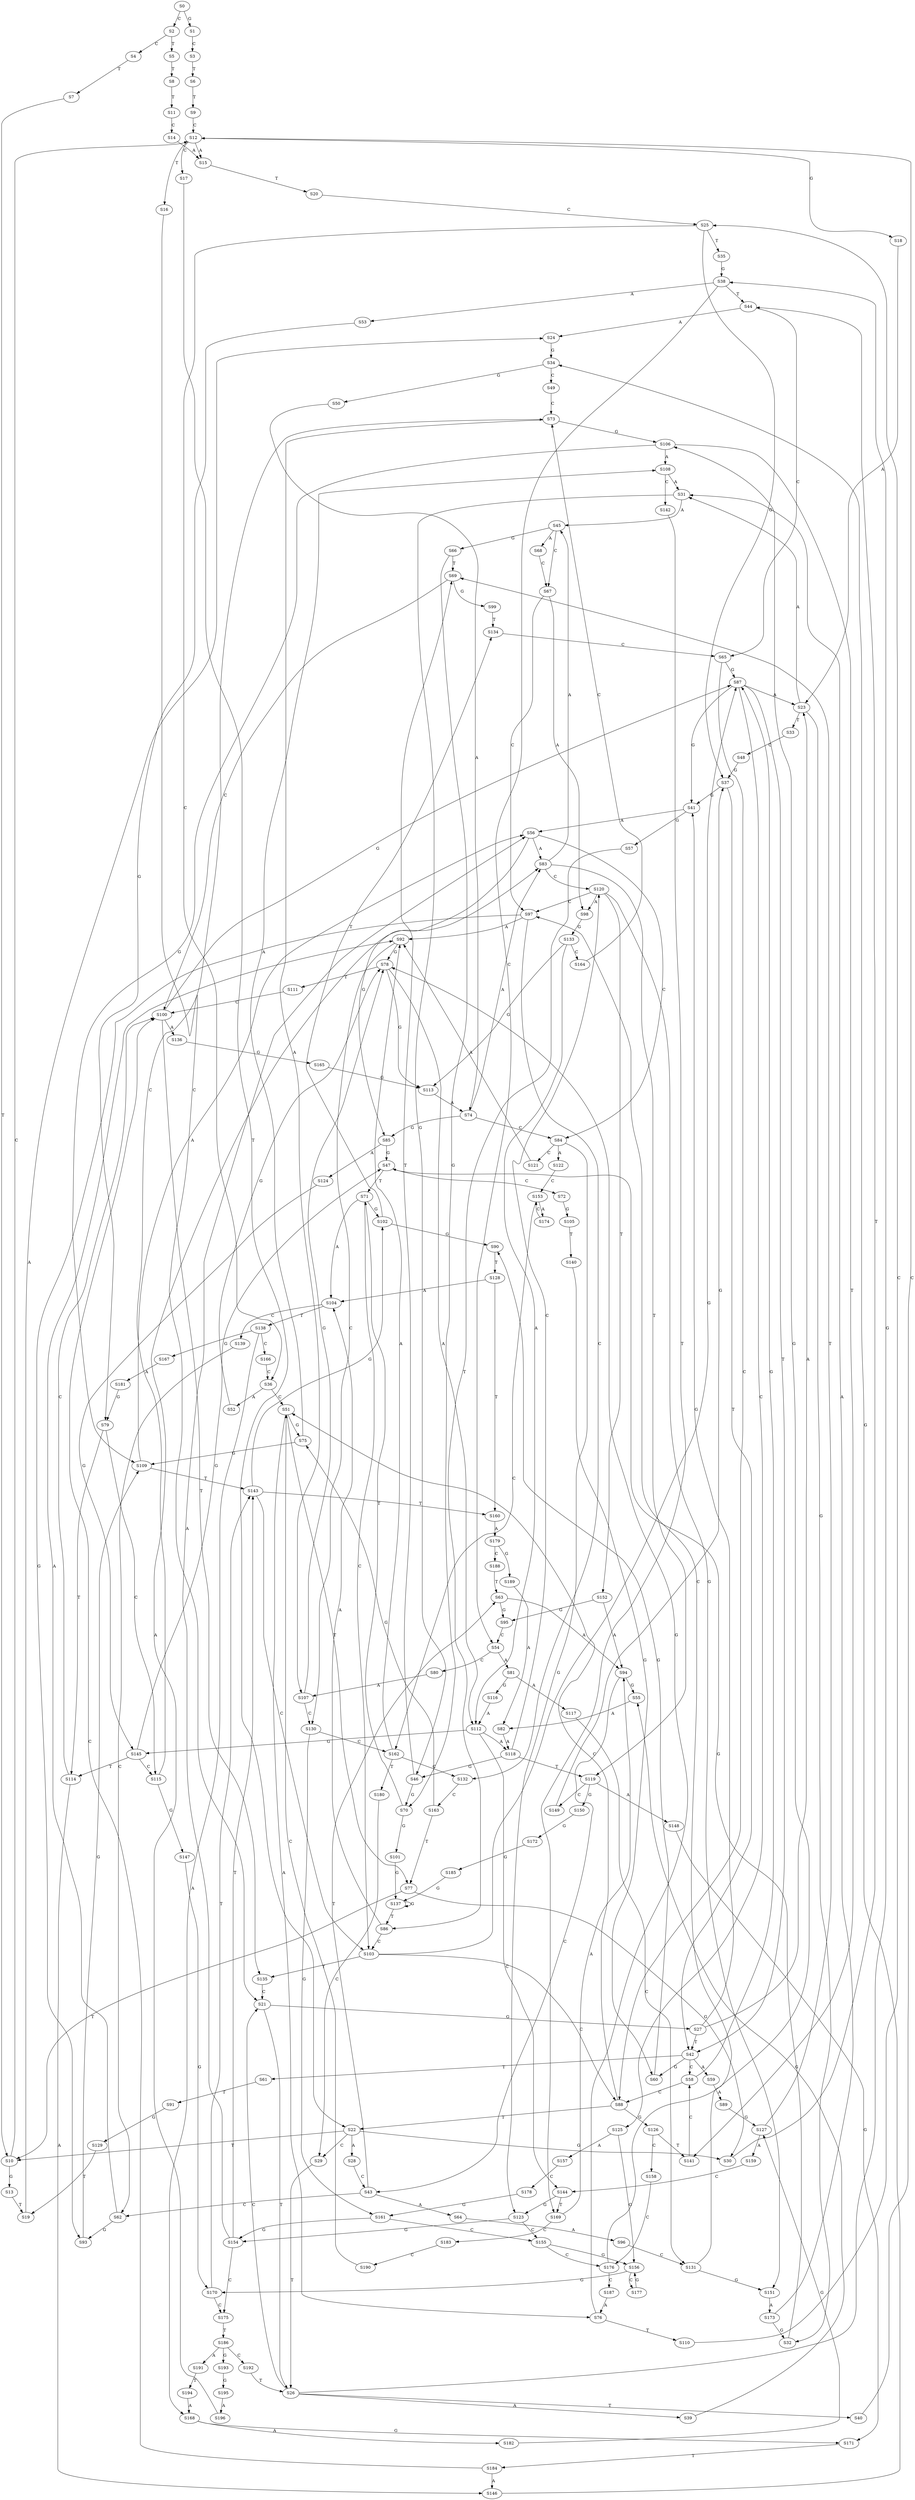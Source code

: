 strict digraph  {
	S0 -> S1 [ label = G ];
	S0 -> S2 [ label = C ];
	S1 -> S3 [ label = C ];
	S2 -> S4 [ label = C ];
	S2 -> S5 [ label = T ];
	S3 -> S6 [ label = T ];
	S4 -> S7 [ label = T ];
	S5 -> S8 [ label = T ];
	S6 -> S9 [ label = T ];
	S7 -> S10 [ label = T ];
	S8 -> S11 [ label = T ];
	S9 -> S12 [ label = C ];
	S10 -> S12 [ label = C ];
	S10 -> S13 [ label = G ];
	S11 -> S14 [ label = C ];
	S12 -> S15 [ label = A ];
	S12 -> S16 [ label = T ];
	S12 -> S17 [ label = C ];
	S12 -> S18 [ label = G ];
	S13 -> S19 [ label = T ];
	S14 -> S15 [ label = A ];
	S15 -> S20 [ label = T ];
	S16 -> S21 [ label = C ];
	S17 -> S22 [ label = T ];
	S18 -> S23 [ label = A ];
	S19 -> S24 [ label = A ];
	S20 -> S25 [ label = C ];
	S21 -> S26 [ label = T ];
	S21 -> S27 [ label = G ];
	S22 -> S28 [ label = A ];
	S22 -> S29 [ label = C ];
	S22 -> S10 [ label = T ];
	S22 -> S30 [ label = G ];
	S23 -> S31 [ label = A ];
	S23 -> S32 [ label = G ];
	S23 -> S33 [ label = T ];
	S24 -> S34 [ label = G ];
	S25 -> S35 [ label = T ];
	S25 -> S36 [ label = C ];
	S25 -> S37 [ label = G ];
	S26 -> S38 [ label = G ];
	S26 -> S21 [ label = C ];
	S26 -> S39 [ label = A ];
	S26 -> S40 [ label = T ];
	S27 -> S23 [ label = A ];
	S27 -> S41 [ label = G ];
	S27 -> S42 [ label = T ];
	S28 -> S43 [ label = C ];
	S29 -> S26 [ label = T ];
	S30 -> S44 [ label = T ];
	S31 -> S45 [ label = A ];
	S31 -> S46 [ label = G ];
	S32 -> S47 [ label = G ];
	S33 -> S48 [ label = C ];
	S34 -> S49 [ label = C ];
	S34 -> S50 [ label = G ];
	S35 -> S38 [ label = G ];
	S36 -> S51 [ label = C ];
	S36 -> S52 [ label = A ];
	S37 -> S41 [ label = G ];
	S37 -> S42 [ label = T ];
	S38 -> S53 [ label = A ];
	S38 -> S54 [ label = C ];
	S38 -> S44 [ label = T ];
	S39 -> S55 [ label = G ];
	S40 -> S12 [ label = C ];
	S41 -> S56 [ label = A ];
	S41 -> S57 [ label = G ];
	S42 -> S58 [ label = C ];
	S42 -> S59 [ label = A ];
	S42 -> S60 [ label = G ];
	S42 -> S61 [ label = T ];
	S43 -> S62 [ label = C ];
	S43 -> S63 [ label = T ];
	S43 -> S64 [ label = A ];
	S44 -> S24 [ label = A ];
	S44 -> S65 [ label = C ];
	S45 -> S66 [ label = G ];
	S45 -> S67 [ label = C ];
	S45 -> S68 [ label = A ];
	S46 -> S69 [ label = T ];
	S46 -> S70 [ label = G ];
	S47 -> S71 [ label = T ];
	S47 -> S72 [ label = C ];
	S48 -> S37 [ label = G ];
	S49 -> S73 [ label = C ];
	S50 -> S74 [ label = A ];
	S51 -> S75 [ label = G ];
	S51 -> S76 [ label = A ];
	S51 -> S77 [ label = T ];
	S52 -> S78 [ label = G ];
	S53 -> S79 [ label = G ];
	S54 -> S80 [ label = C ];
	S54 -> S81 [ label = A ];
	S55 -> S82 [ label = A ];
	S56 -> S83 [ label = A ];
	S56 -> S84 [ label = C ];
	S56 -> S85 [ label = G ];
	S57 -> S86 [ label = T ];
	S58 -> S87 [ label = G ];
	S58 -> S88 [ label = C ];
	S59 -> S89 [ label = A ];
	S60 -> S90 [ label = G ];
	S61 -> S91 [ label = T ];
	S62 -> S92 [ label = A ];
	S62 -> S93 [ label = G ];
	S63 -> S94 [ label = A ];
	S63 -> S95 [ label = G ];
	S64 -> S96 [ label = A ];
	S65 -> S87 [ label = G ];
	S65 -> S88 [ label = C ];
	S66 -> S69 [ label = T ];
	S66 -> S70 [ label = G ];
	S67 -> S97 [ label = C ];
	S67 -> S98 [ label = A ];
	S68 -> S67 [ label = C ];
	S69 -> S99 [ label = G ];
	S69 -> S100 [ label = C ];
	S70 -> S101 [ label = G ];
	S70 -> S71 [ label = T ];
	S71 -> S102 [ label = G ];
	S71 -> S103 [ label = C ];
	S71 -> S104 [ label = A ];
	S72 -> S105 [ label = G ];
	S73 -> S106 [ label = G ];
	S73 -> S107 [ label = A ];
	S74 -> S83 [ label = A ];
	S74 -> S84 [ label = C ];
	S74 -> S85 [ label = G ];
	S75 -> S108 [ label = A ];
	S75 -> S109 [ label = G ];
	S76 -> S110 [ label = T ];
	S76 -> S78 [ label = G ];
	S77 -> S30 [ label = G ];
	S77 -> S10 [ label = T ];
	S78 -> S111 [ label = T ];
	S78 -> S112 [ label = A ];
	S78 -> S113 [ label = G ];
	S79 -> S114 [ label = T ];
	S79 -> S115 [ label = C ];
	S80 -> S107 [ label = A ];
	S81 -> S116 [ label = G ];
	S81 -> S117 [ label = A ];
	S82 -> S118 [ label = A ];
	S83 -> S119 [ label = T ];
	S83 -> S120 [ label = C ];
	S83 -> S45 [ label = A ];
	S84 -> S121 [ label = C ];
	S84 -> S122 [ label = A ];
	S84 -> S123 [ label = G ];
	S85 -> S124 [ label = A ];
	S85 -> S47 [ label = G ];
	S86 -> S104 [ label = A ];
	S86 -> S103 [ label = C ];
	S87 -> S41 [ label = G ];
	S87 -> S42 [ label = T ];
	S87 -> S125 [ label = C ];
	S87 -> S23 [ label = A ];
	S88 -> S22 [ label = T ];
	S88 -> S51 [ label = C ];
	S88 -> S126 [ label = G ];
	S89 -> S127 [ label = G ];
	S90 -> S128 [ label = T ];
	S91 -> S129 [ label = G ];
	S92 -> S78 [ label = G ];
	S92 -> S130 [ label = C ];
	S93 -> S109 [ label = G ];
	S94 -> S55 [ label = G ];
	S94 -> S43 [ label = C ];
	S95 -> S54 [ label = C ];
	S96 -> S131 [ label = C ];
	S97 -> S132 [ label = C ];
	S97 -> S92 [ label = A ];
	S97 -> S93 [ label = G ];
	S98 -> S133 [ label = G ];
	S99 -> S134 [ label = T ];
	S100 -> S135 [ label = T ];
	S100 -> S87 [ label = G ];
	S100 -> S136 [ label = A ];
	S101 -> S137 [ label = G ];
	S102 -> S134 [ label = T ];
	S102 -> S90 [ label = G ];
	S103 -> S88 [ label = C ];
	S103 -> S87 [ label = G ];
	S103 -> S135 [ label = T ];
	S104 -> S138 [ label = T ];
	S104 -> S139 [ label = C ];
	S105 -> S140 [ label = T ];
	S106 -> S108 [ label = A ];
	S106 -> S141 [ label = T ];
	S106 -> S109 [ label = G ];
	S107 -> S78 [ label = G ];
	S107 -> S130 [ label = C ];
	S108 -> S31 [ label = A ];
	S108 -> S142 [ label = C ];
	S109 -> S56 [ label = A ];
	S109 -> S143 [ label = T ];
	S110 -> S25 [ label = C ];
	S111 -> S100 [ label = C ];
	S112 -> S144 [ label = C ];
	S112 -> S118 [ label = A ];
	S112 -> S145 [ label = G ];
	S113 -> S74 [ label = A ];
	S114 -> S146 [ label = A ];
	S114 -> S100 [ label = C ];
	S115 -> S73 [ label = C ];
	S115 -> S147 [ label = G ];
	S116 -> S112 [ label = A ];
	S117 -> S131 [ label = C ];
	S118 -> S119 [ label = T ];
	S118 -> S120 [ label = C ];
	S118 -> S46 [ label = G ];
	S119 -> S148 [ label = A ];
	S119 -> S149 [ label = C ];
	S119 -> S150 [ label = G ];
	S120 -> S98 [ label = A ];
	S120 -> S97 [ label = C ];
	S120 -> S151 [ label = G ];
	S120 -> S152 [ label = T ];
	S121 -> S92 [ label = A ];
	S122 -> S153 [ label = C ];
	S123 -> S154 [ label = G ];
	S123 -> S155 [ label = C ];
	S124 -> S145 [ label = G ];
	S125 -> S156 [ label = G ];
	S125 -> S157 [ label = A ];
	S126 -> S158 [ label = C ];
	S126 -> S141 [ label = T ];
	S127 -> S159 [ label = A ];
	S127 -> S69 [ label = T ];
	S128 -> S104 [ label = A ];
	S128 -> S160 [ label = T ];
	S129 -> S19 [ label = T ];
	S130 -> S161 [ label = G ];
	S130 -> S162 [ label = C ];
	S131 -> S97 [ label = C ];
	S131 -> S151 [ label = G ];
	S132 -> S163 [ label = C ];
	S133 -> S113 [ label = G ];
	S133 -> S164 [ label = C ];
	S133 -> S112 [ label = A ];
	S134 -> S65 [ label = C ];
	S135 -> S21 [ label = C ];
	S136 -> S165 [ label = G ];
	S137 -> S86 [ label = T ];
	S137 -> S137 [ label = G ];
	S138 -> S166 [ label = C ];
	S138 -> S167 [ label = G ];
	S138 -> S168 [ label = A ];
	S139 -> S62 [ label = C ];
	S140 -> S60 [ label = G ];
	S141 -> S58 [ label = C ];
	S142 -> S169 [ label = T ];
	S143 -> S160 [ label = T ];
	S143 -> S103 [ label = C ];
	S143 -> S102 [ label = G ];
	S144 -> S123 [ label = G ];
	S144 -> S169 [ label = T ];
	S145 -> S114 [ label = T ];
	S145 -> S115 [ label = C ];
	S145 -> S47 [ label = G ];
	S146 -> S34 [ label = G ];
	S147 -> S170 [ label = G ];
	S148 -> S171 [ label = G ];
	S149 -> S37 [ label = G ];
	S150 -> S172 [ label = G ];
	S151 -> S173 [ label = A ];
	S152 -> S95 [ label = G ];
	S152 -> S94 [ label = A ];
	S153 -> S162 [ label = C ];
	S153 -> S174 [ label = A ];
	S154 -> S175 [ label = C ];
	S154 -> S56 [ label = A ];
	S154 -> S143 [ label = T ];
	S155 -> S176 [ label = C ];
	S155 -> S156 [ label = G ];
	S156 -> S170 [ label = G ];
	S156 -> S177 [ label = C ];
	S157 -> S178 [ label = C ];
	S158 -> S176 [ label = C ];
	S159 -> S144 [ label = C ];
	S160 -> S179 [ label = A ];
	S161 -> S154 [ label = G ];
	S161 -> S155 [ label = C ];
	S162 -> S180 [ label = T ];
	S162 -> S132 [ label = C ];
	S162 -> S92 [ label = A ];
	S163 -> S75 [ label = G ];
	S163 -> S77 [ label = T ];
	S164 -> S73 [ label = C ];
	S165 -> S113 [ label = G ];
	S166 -> S36 [ label = C ];
	S167 -> S181 [ label = A ];
	S168 -> S171 [ label = G ];
	S168 -> S182 [ label = A ];
	S169 -> S94 [ label = A ];
	S169 -> S183 [ label = C ];
	S170 -> S175 [ label = C ];
	S170 -> S143 [ label = T ];
	S171 -> S184 [ label = T ];
	S172 -> S185 [ label = G ];
	S173 -> S32 [ label = G ];
	S173 -> S31 [ label = A ];
	S174 -> S153 [ label = C ];
	S175 -> S186 [ label = T ];
	S176 -> S187 [ label = C ];
	S176 -> S106 [ label = G ];
	S177 -> S156 [ label = G ];
	S178 -> S161 [ label = G ];
	S179 -> S188 [ label = C ];
	S179 -> S189 [ label = G ];
	S180 -> S29 [ label = C ];
	S181 -> S79 [ label = G ];
	S182 -> S127 [ label = G ];
	S183 -> S190 [ label = C ];
	S184 -> S100 [ label = C ];
	S184 -> S146 [ label = A ];
	S185 -> S137 [ label = G ];
	S186 -> S191 [ label = A ];
	S186 -> S192 [ label = C ];
	S186 -> S193 [ label = G ];
	S187 -> S76 [ label = A ];
	S188 -> S63 [ label = T ];
	S189 -> S82 [ label = A ];
	S190 -> S51 [ label = C ];
	S191 -> S194 [ label = T ];
	S192 -> S26 [ label = T ];
	S193 -> S195 [ label = G ];
	S194 -> S168 [ label = A ];
	S195 -> S196 [ label = A ];
	S196 -> S83 [ label = A ];
}
